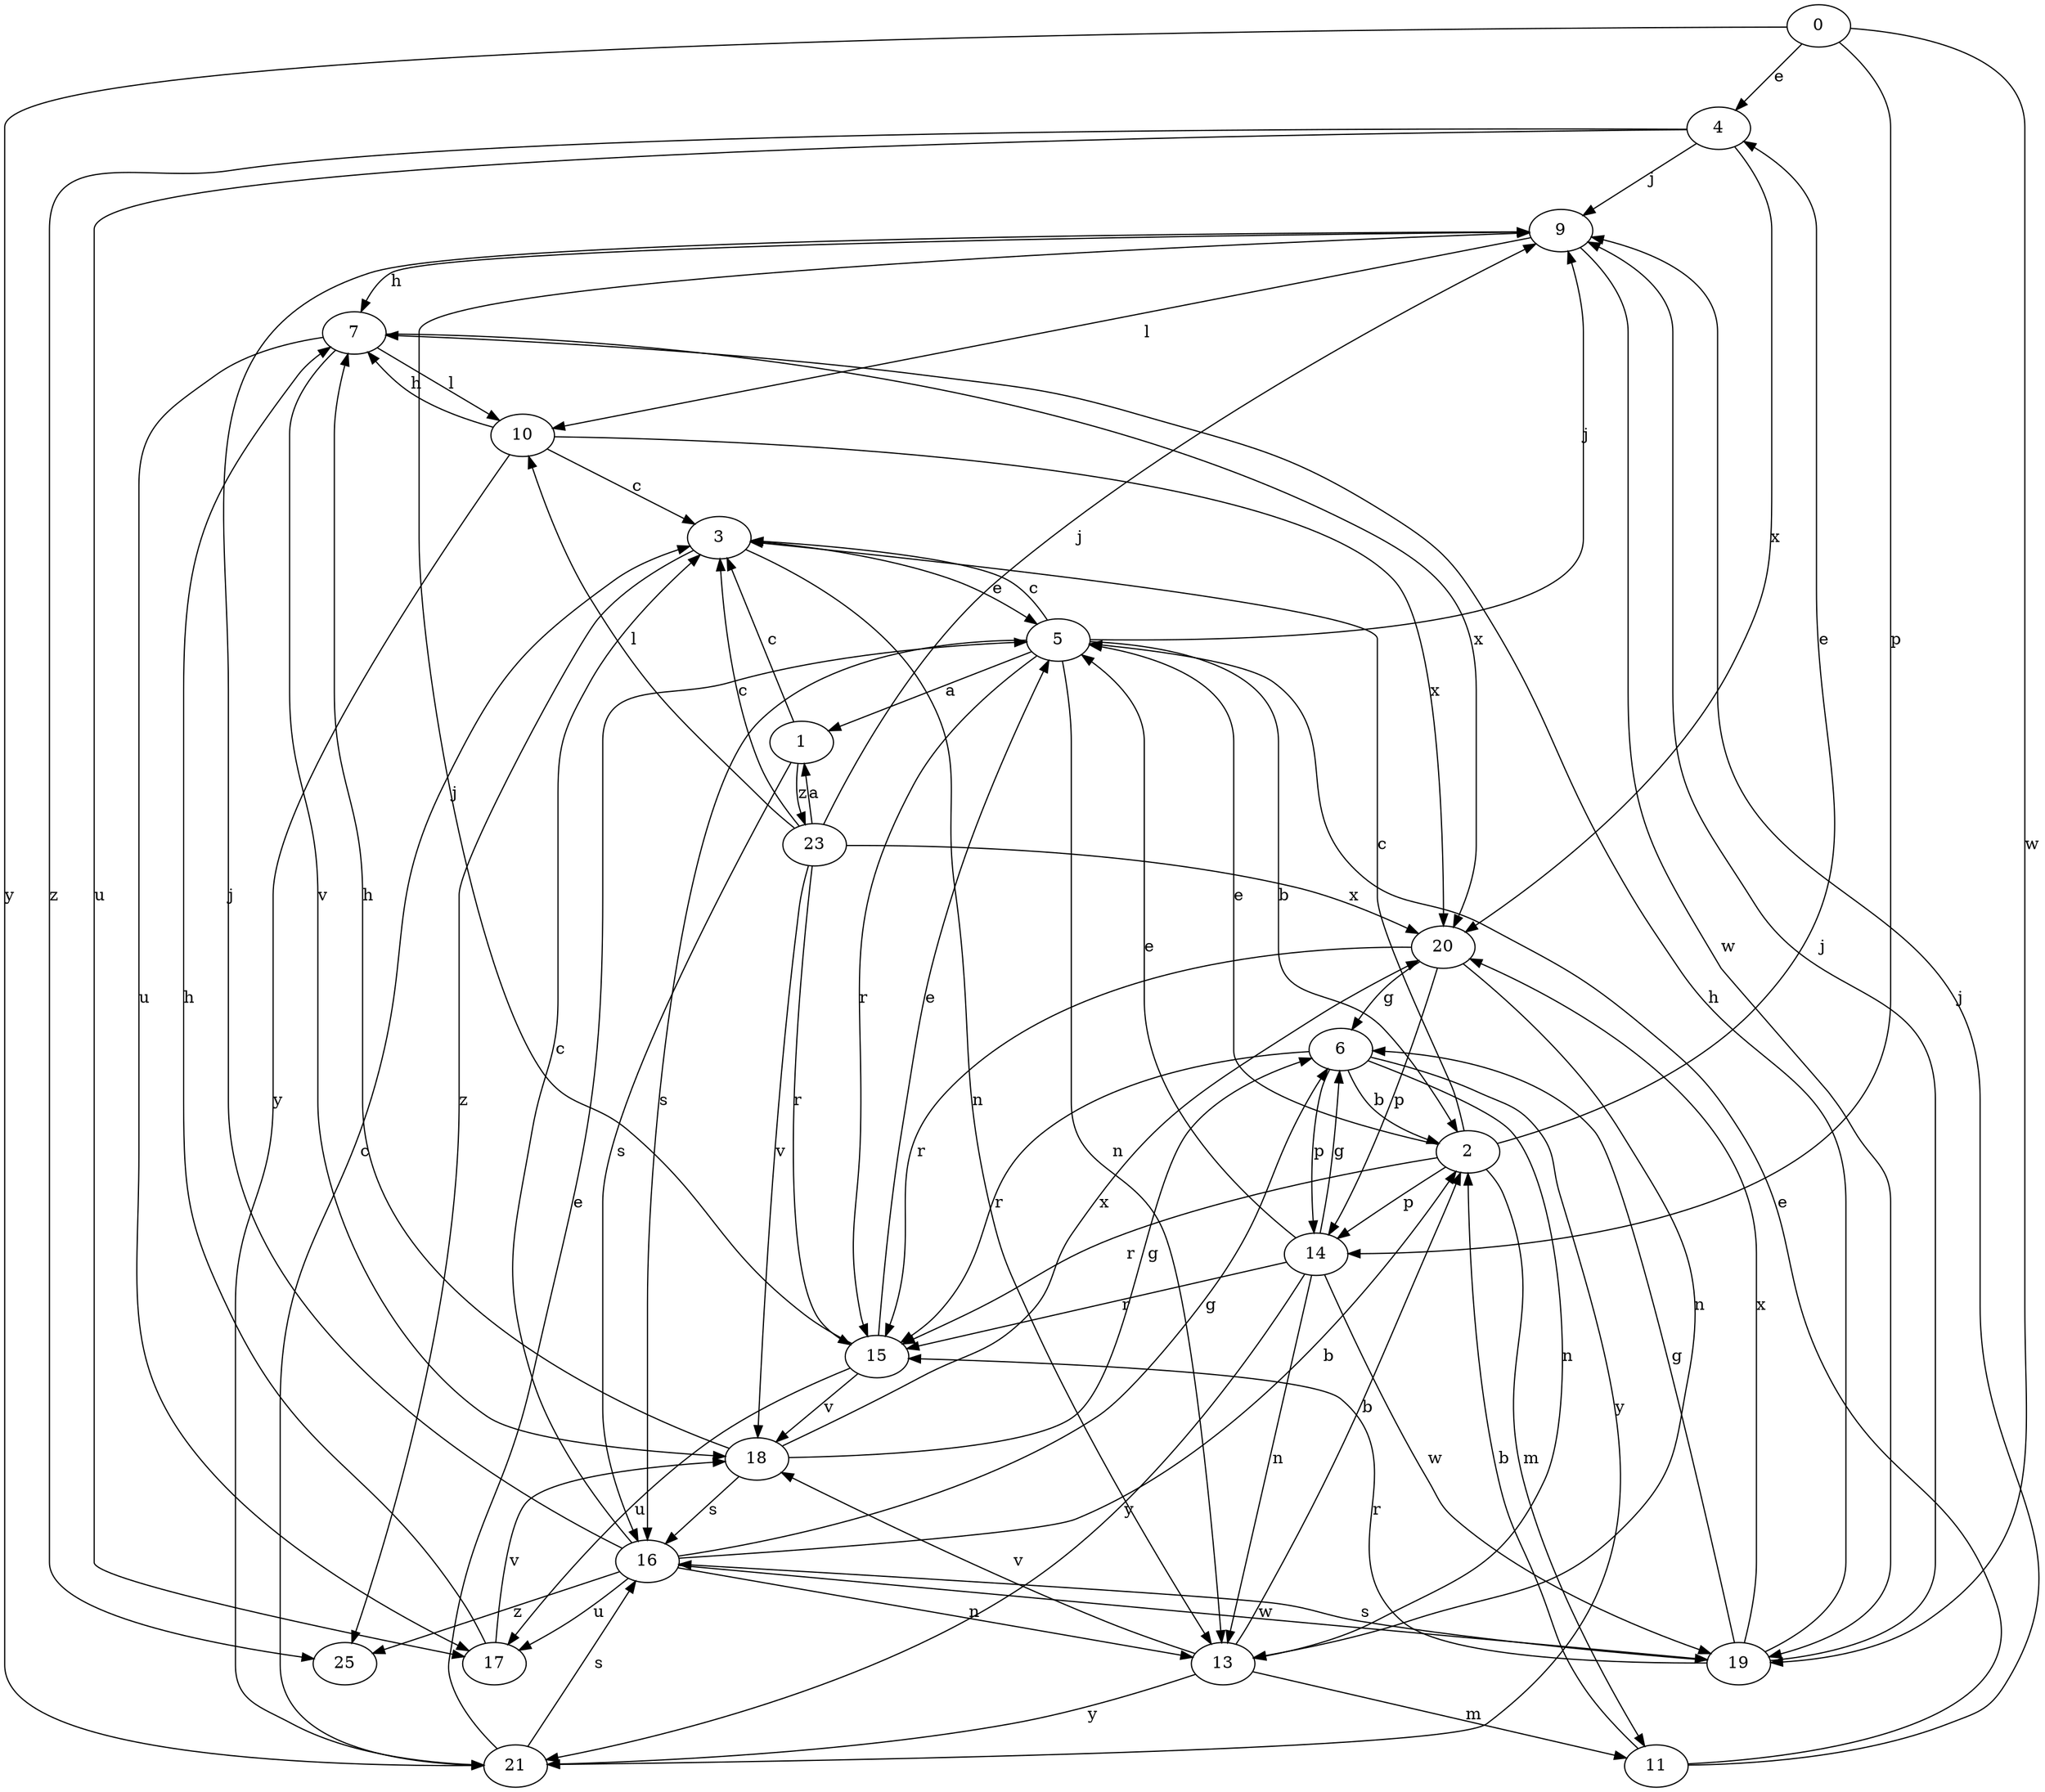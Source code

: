 strict digraph  {
0;
1;
2;
3;
4;
5;
6;
7;
9;
10;
11;
13;
14;
15;
16;
17;
18;
19;
20;
21;
23;
25;
0 -> 4  [label=e];
0 -> 14  [label=p];
0 -> 19  [label=w];
0 -> 21  [label=y];
1 -> 3  [label=c];
1 -> 16  [label=s];
1 -> 23  [label=z];
2 -> 3  [label=c];
2 -> 4  [label=e];
2 -> 5  [label=e];
2 -> 11  [label=m];
2 -> 14  [label=p];
2 -> 15  [label=r];
3 -> 5  [label=e];
3 -> 13  [label=n];
3 -> 25  [label=z];
4 -> 9  [label=j];
4 -> 17  [label=u];
4 -> 20  [label=x];
4 -> 25  [label=z];
5 -> 1  [label=a];
5 -> 2  [label=b];
5 -> 3  [label=c];
5 -> 9  [label=j];
5 -> 13  [label=n];
5 -> 15  [label=r];
5 -> 16  [label=s];
6 -> 2  [label=b];
6 -> 13  [label=n];
6 -> 14  [label=p];
6 -> 15  [label=r];
6 -> 21  [label=y];
7 -> 10  [label=l];
7 -> 17  [label=u];
7 -> 18  [label=v];
7 -> 20  [label=x];
9 -> 7  [label=h];
9 -> 10  [label=l];
9 -> 19  [label=w];
10 -> 3  [label=c];
10 -> 7  [label=h];
10 -> 20  [label=x];
10 -> 21  [label=y];
11 -> 2  [label=b];
11 -> 5  [label=e];
11 -> 9  [label=j];
13 -> 2  [label=b];
13 -> 11  [label=m];
13 -> 18  [label=v];
13 -> 21  [label=y];
14 -> 5  [label=e];
14 -> 6  [label=g];
14 -> 13  [label=n];
14 -> 15  [label=r];
14 -> 19  [label=w];
14 -> 21  [label=y];
15 -> 5  [label=e];
15 -> 9  [label=j];
15 -> 17  [label=u];
15 -> 18  [label=v];
16 -> 2  [label=b];
16 -> 3  [label=c];
16 -> 6  [label=g];
16 -> 9  [label=j];
16 -> 13  [label=n];
16 -> 17  [label=u];
16 -> 19  [label=w];
16 -> 25  [label=z];
17 -> 7  [label=h];
17 -> 18  [label=v];
18 -> 6  [label=g];
18 -> 7  [label=h];
18 -> 16  [label=s];
18 -> 20  [label=x];
19 -> 6  [label=g];
19 -> 7  [label=h];
19 -> 9  [label=j];
19 -> 15  [label=r];
19 -> 16  [label=s];
19 -> 20  [label=x];
20 -> 6  [label=g];
20 -> 13  [label=n];
20 -> 14  [label=p];
20 -> 15  [label=r];
21 -> 3  [label=c];
21 -> 5  [label=e];
21 -> 16  [label=s];
23 -> 1  [label=a];
23 -> 3  [label=c];
23 -> 9  [label=j];
23 -> 10  [label=l];
23 -> 15  [label=r];
23 -> 18  [label=v];
23 -> 20  [label=x];
}
